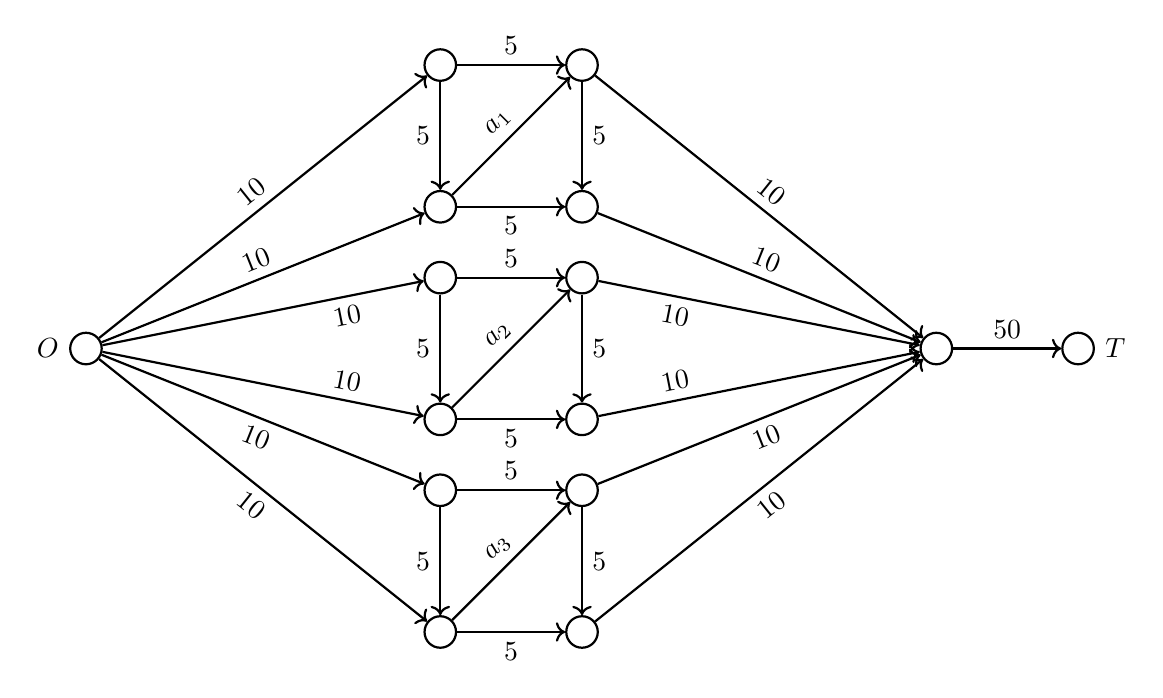 \begin{tikzpicture}[style=thick,scale=0.9]
\tikzstyle{vertex}=[draw, circle, fill=white, inner sep=0pt, minimum size=4mm]

\node[vertex] (O) at (-7, 0) [label=left:$O$] {};
\node[vertex] (A) at (-2, 4) {};
\node[vertex] (B) at (-2, 2) {};
\node[vertex] (C) at (-2, 1) {};
\node[vertex] (D) at (-2,-1) {};
\node[vertex] (E) at (-2,-2) {};
\node[vertex] (F) at (-2,-4) {};
\node[vertex] (G) at ( 0, 4) {};
\node[vertex] (H) at ( 0, 2) {};
\node[vertex] (I) at ( 0, 1) {};
\node[vertex] (J) at ( 0,-1) {};
\node[vertex] (K) at ( 0,-2) {};
\node[vertex] (L) at ( 0,-4) {};
\node[vertex] (M) at ( 5, 0) {};
\node[vertex] (T) at ( 7, 0) [label=right:$T$] {};

\draw[->] (O) -- (A)
    node [above, midway, sloped] {$10$};
\draw[->] (O) -- (B)
    node [above, midway, sloped] {$10$};
\draw[->] (O) -- (C)
    node [below, near end, sloped] {$10$};
\draw[->] (O) -- (D)
    node [above, near end, sloped] {$10$};
\draw[->] (O) -- (E)
    node [below, midway, sloped] {$10$};
\draw[->] (O) -- (F)
    node [below, midway, sloped] {$10$};
\draw[->] (A) -- (B)
    node [left, midway] {$5$};
\draw[->] (A) -- (G)
    node [above, midway] {$5$};
\draw[->] (B) -- (G)
    node [above, midway, sloped] {$a_1$};
\draw[->] (B) -- (H)
    node [below, midway] {$5$};
\draw[->] (C) -- (D)
    node [left, midway] {$5$};
\draw[->] (C) -- (I)
    node [above, midway] {$5$};
\draw[->] (D) -- (I)
    node [above, midway, sloped] {$a_2$};
\draw[->] (D) -- (J)
    node [below, midway] {$5$};
\draw[->] (E) -- (F)
    node [left, midway] {$5$};
\draw[->] (E) -- (K)
    node [above, midway] {$5$};
\draw[->] (F) -- (K)
    node [above, midway, sloped] {$a_3$};
\draw[->] (F) -- (L)
    node [below, midway] {$5$};
\draw[->] (G) -- (H)
    node [right, midway] {$5$};
\draw[->] (G) -- (M)
    node [above, midway, sloped] {$10$};
\draw[->] (H) -- (M)
    node [above, midway, sloped] {$10$};
\draw[->] (I) -- (J)
    node [right, midway] {$5$};
\draw[->] (I) -- (M)
    node [below, near start, sloped] {$10$};
\draw[->] (J) -- (M)
    node [above, near start, sloped] {$10$};
\draw[->] (K) -- (L)
    node [right, midway] {$5$};
\draw[->] (K) -- (M)
    node [below, midway, sloped] {$10$};
\draw[->] (L) -- (M)
    node [below, midway, sloped] {$10$};
\draw[->] (M) -- (T)
    node [above, midway] {$50$};

\end{tikzpicture}

